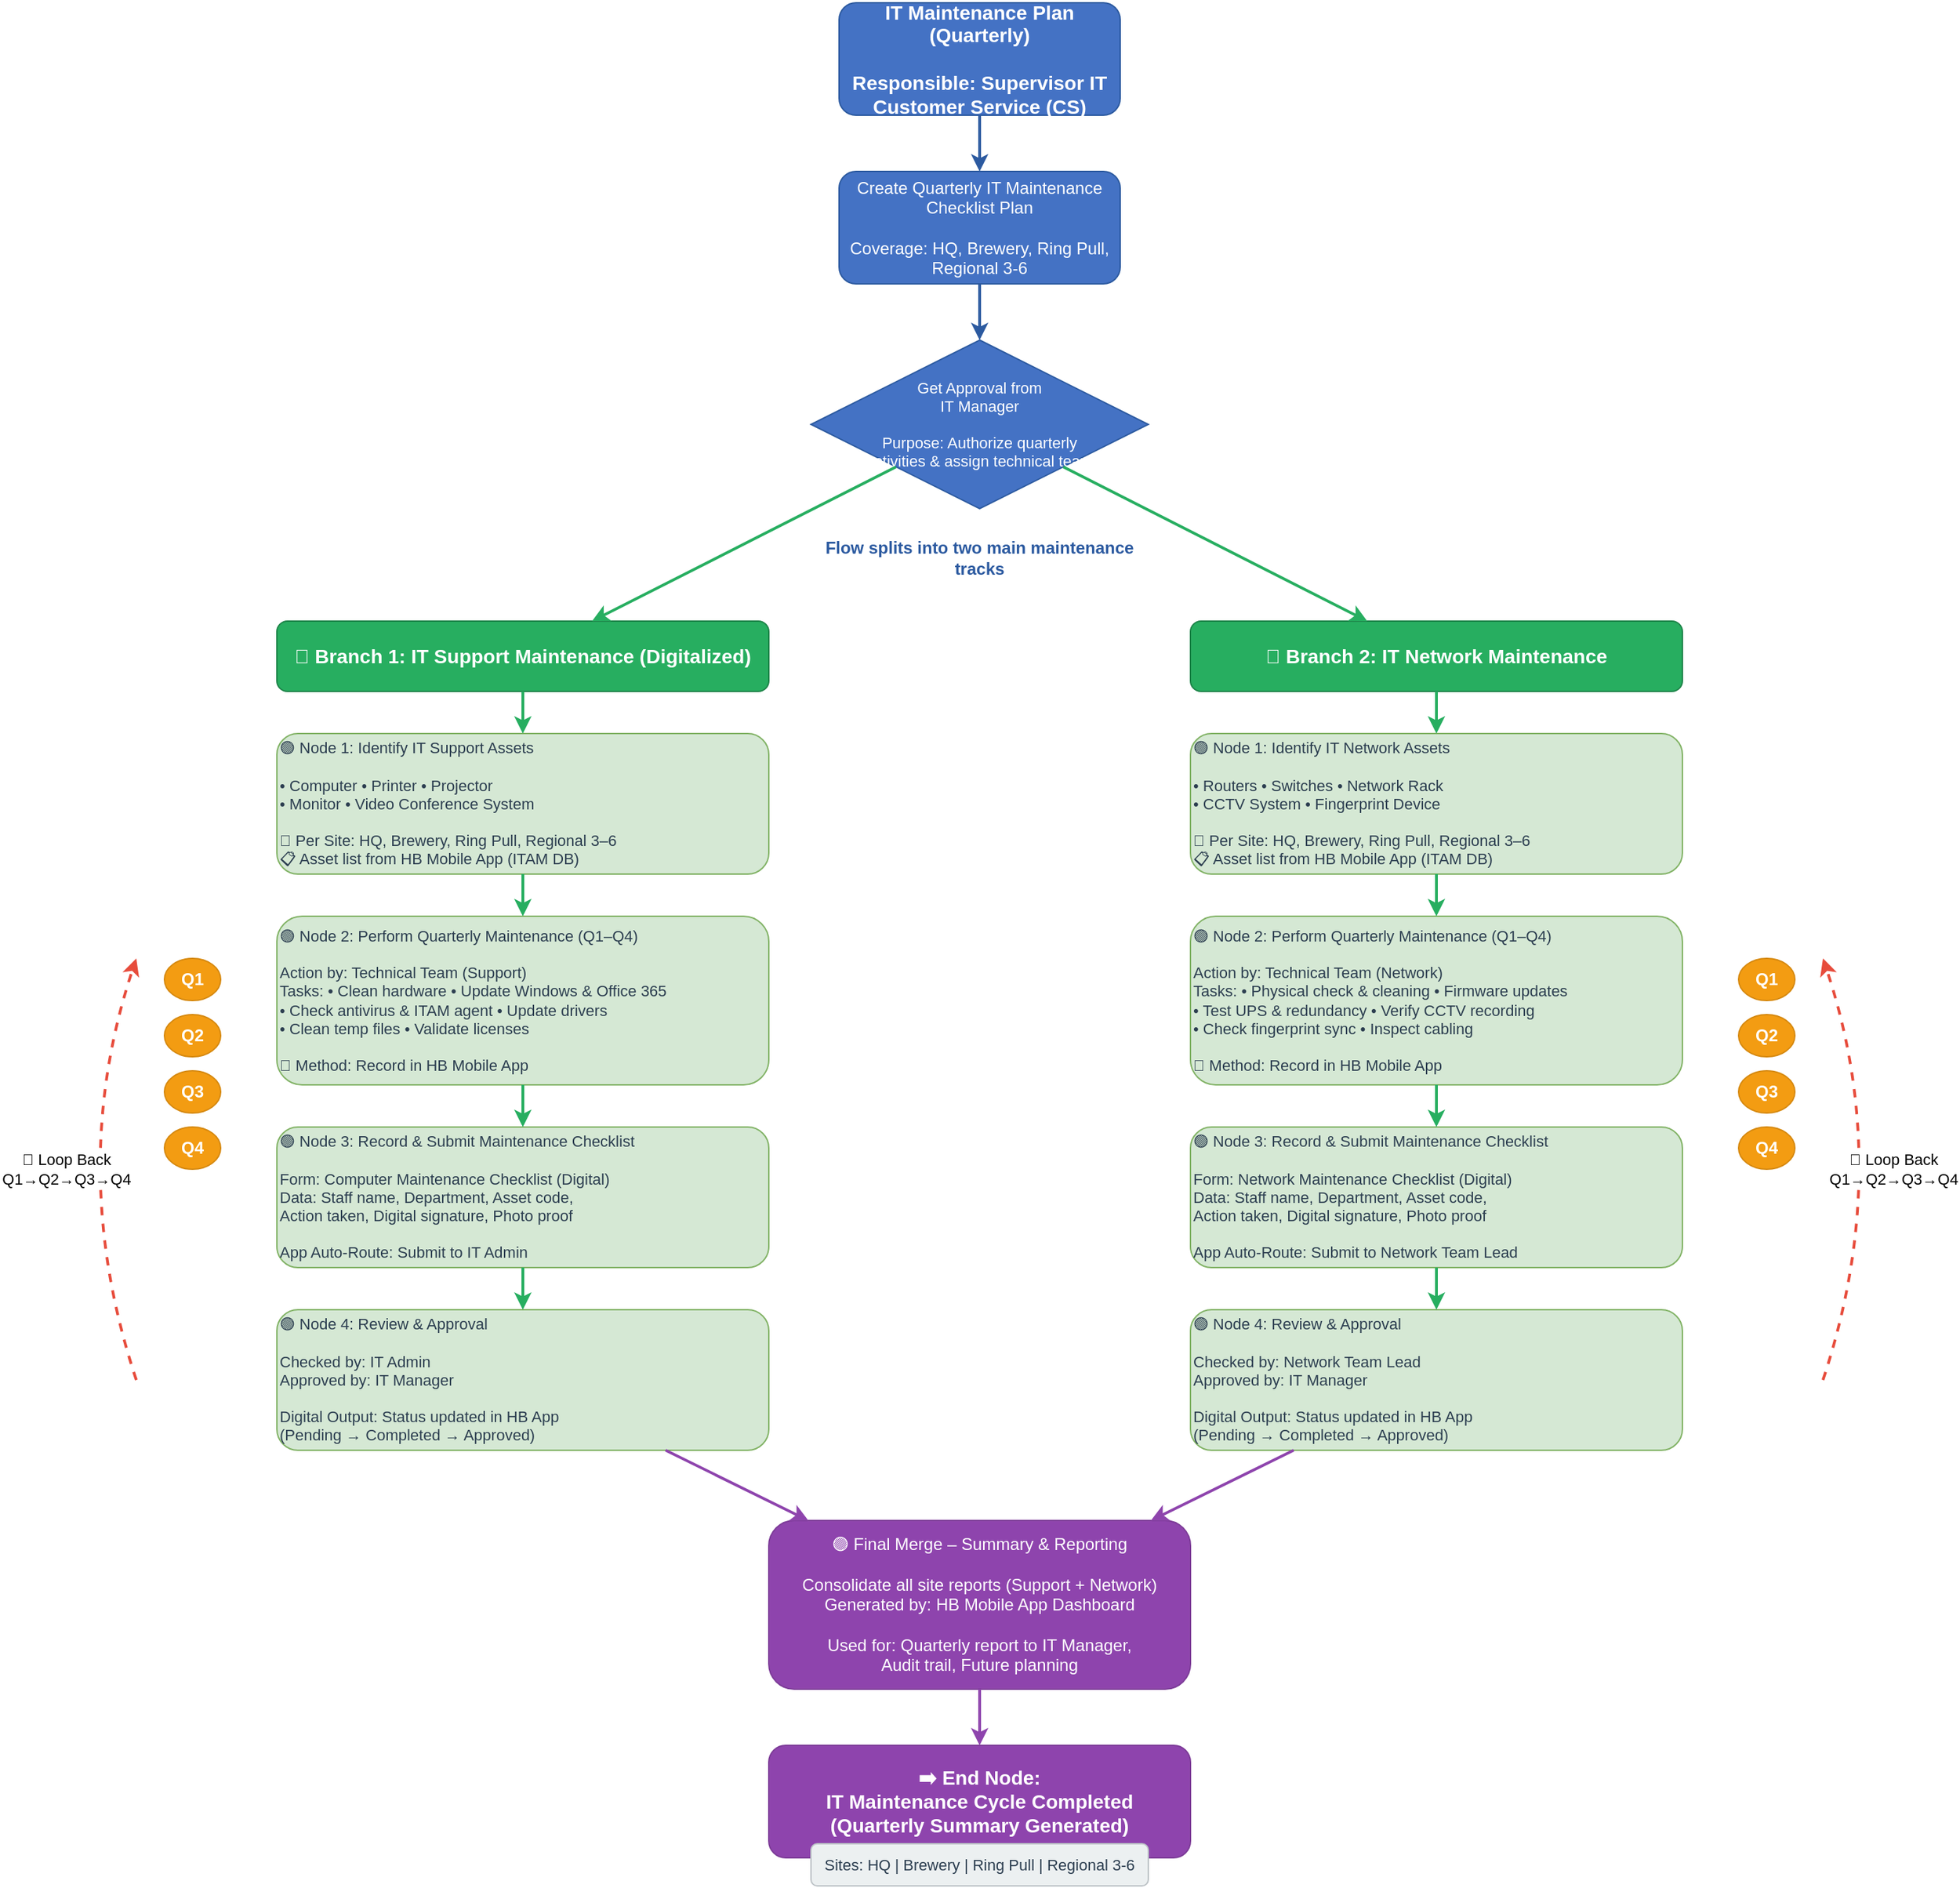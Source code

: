 <mxfile version="22.1.16" type="device">
  <diagram name="IT Maintenance Workflow" id="workflow">
    <mxGraphModel dx="1800" dy="1000" grid="1" gridSize="10" guides="1" tooltips="1" connect="1" arrows="1" fold="1" page="1" pageScale="1" pageWidth="1400" pageHeight="1000" math="0" shadow="0">
      <root>
        <mxCell id="0" />
        <mxCell id="1" parent="0" />
        
        <!-- Start Node -->
        <mxCell id="start" value="IT Maintenance Plan&#xa;(Quarterly)&#xa;&#xa;Responsible: Supervisor IT Customer Service (CS)" style="rounded=1;whiteSpace=wrap;html=1;fillColor=#4472C4;fontColor=#ffffff;strokeColor=#2c5aa0;fontSize=14;fontStyle=1;align=center;" vertex="1" parent="1">
          <mxGeometry x="600" y="40" width="200" height="80" as="geometry" />
        </mxCell>
        
        <!-- Create Plan -->
        <mxCell id="createPlan" value="Create Quarterly IT Maintenance&#xa;Checklist Plan&#xa;&#xa;Coverage: HQ, Brewery, Ring Pull,&#xa;Regional 3-6" style="rounded=1;whiteSpace=wrap;html=1;fillColor=#4472C4;fontColor=#ffffff;strokeColor=#2c5aa0;fontSize=12;align=center;" vertex="1" parent="1">
          <mxGeometry x="600" y="160" width="200" height="80" as="geometry" />
        </mxCell>
        
        <!-- Approval Decision -->
        <mxCell id="approval" value="Get Approval from&#xa;IT Manager&#xa;&#xa;Purpose: Authorize quarterly&#xa;activities &amp; assign technical team" style="rhombus;whiteSpace=wrap;html=1;fillColor=#4472C4;fontColor=#ffffff;strokeColor=#2c5aa0;fontSize=11;align=center;" vertex="1" parent="1">
          <mxGeometry x="580" y="280" width="240" height="120" as="geometry" />
        </mxCell>
        
        <!-- Split Arrow -->
        <mxCell id="splitText" value="Flow splits into two main maintenance tracks" style="text;html=1;strokeColor=none;fillColor=none;align=center;verticalAlign=middle;whiteSpace=wrap;rounded=0;fontSize=12;fontStyle=1;fontColor=#2c5aa0;" vertex="1" parent="1">
          <mxGeometry x="580" y="420" width="240" height="30" as="geometry" />
        </mxCell>
        
        <!-- Branch 1 Header -->
        <mxCell id="branch1Header" value="🔹 Branch 1: IT Support Maintenance (Digitalized)" style="rounded=1;whiteSpace=wrap;html=1;fillColor=#27ae60;fontColor=#ffffff;strokeColor=#1e8449;fontSize=14;fontStyle=1;align=center;" vertex="1" parent="1">
          <mxGeometry x="200" y="480" width="350" height="50" as="geometry" />
        </mxCell>
        
        <!-- Branch 2 Header -->
        <mxCell id="branch2Header" value="🔹 Branch 2: IT Network Maintenance" style="rounded=1;whiteSpace=wrap;html=1;fillColor=#27ae60;fontColor=#ffffff;strokeColor=#1e8449;fontSize=14;fontStyle=1;align=center;" vertex="1" parent="1">
          <mxGeometry x="850" y="480" width="350" height="50" as="geometry" />
        </mxCell>
        
        <!-- Branch 1 - Node 1 -->
        <mxCell id="b1n1" value="🟢 Node 1: Identify IT Support Assets&#xa;&#xa;• Computer • Printer • Projector&#xa;• Monitor • Video Conference System&#xa;&#xa;📍 Per Site: HQ, Brewery, Ring Pull, Regional 3–6&#xa;📋 Asset list from HB Mobile App (ITAM DB)" style="rounded=1;whiteSpace=wrap;html=1;fillColor=#d5e8d4;fontColor=#2c3e50;strokeColor=#82b366;fontSize=11;align=left;" vertex="1" parent="1">
          <mxGeometry x="200" y="560" width="350" height="100" as="geometry" />
        </mxCell>
        
        <!-- Branch 1 - Node 2 -->
        <mxCell id="b1n2" value="🟢 Node 2: Perform Quarterly Maintenance (Q1–Q4)&#xa;&#xa;Action by: Technical Team (Support)&#xa;Tasks: • Clean hardware • Update Windows &amp; Office 365&#xa;• Check antivirus &amp; ITAM agent • Update drivers&#xa;• Clean temp files • Validate licenses&#xa;&#xa;📲 Method: Record in HB Mobile App" style="rounded=1;whiteSpace=wrap;html=1;fillColor=#d5e8d4;fontColor=#2c3e50;strokeColor=#82b366;fontSize=11;align=left;" vertex="1" parent="1">
          <mxGeometry x="200" y="690" width="350" height="120" as="geometry" />
        </mxCell>
        
        <!-- Branch 1 - Node 3 -->
        <mxCell id="b1n3" value="🟢 Node 3: Record &amp; Submit Maintenance Checklist&#xa;&#xa;Form: Computer Maintenance Checklist (Digital)&#xa;Data: Staff name, Department, Asset code,&#xa;Action taken, Digital signature, Photo proof&#xa;&#xa;App Auto-Route: Submit to IT Admin" style="rounded=1;whiteSpace=wrap;html=1;fillColor=#d5e8d4;fontColor=#2c3e50;strokeColor=#82b366;fontSize=11;align=left;" vertex="1" parent="1">
          <mxGeometry x="200" y="840" width="350" height="100" as="geometry" />
        </mxCell>
        
        <!-- Branch 1 - Node 4 -->
        <mxCell id="b1n4" value="🟢 Node 4: Review &amp; Approval&#xa;&#xa;Checked by: IT Admin&#xa;Approved by: IT Manager&#xa;&#xa;Digital Output: Status updated in HB App&#xa;(Pending → Completed → Approved)" style="rounded=1;whiteSpace=wrap;html=1;fillColor=#d5e8d4;fontColor=#2c3e50;strokeColor=#82b366;fontSize=11;align=left;" vertex="1" parent="1">
          <mxGeometry x="200" y="970" width="350" height="100" as="geometry" />
        </mxCell>
        
        <!-- Branch 2 - Node 1 -->
        <mxCell id="b2n1" value="🟢 Node 1: Identify IT Network Assets&#xa;&#xa;• Routers • Switches • Network Rack&#xa;• CCTV System • Fingerprint Device&#xa;&#xa;📍 Per Site: HQ, Brewery, Ring Pull, Regional 3–6&#xa;📋 Asset list from HB Mobile App (ITAM DB)" style="rounded=1;whiteSpace=wrap;html=1;fillColor=#d5e8d4;fontColor=#2c3e50;strokeColor=#82b366;fontSize=11;align=left;" vertex="1" parent="1">
          <mxGeometry x="850" y="560" width="350" height="100" as="geometry" />
        </mxCell>
        
        <!-- Branch 2 - Node 2 -->
        <mxCell id="b2n2" value="🟢 Node 2: Perform Quarterly Maintenance (Q1–Q4)&#xa;&#xa;Action by: Technical Team (Network)&#xa;Tasks: • Physical check &amp; cleaning • Firmware updates&#xa;• Test UPS &amp; redundancy • Verify CCTV recording&#xa;• Check fingerprint sync • Inspect cabling&#xa;&#xa;📲 Method: Record in HB Mobile App" style="rounded=1;whiteSpace=wrap;html=1;fillColor=#d5e8d4;fontColor=#2c3e50;strokeColor=#82b366;fontSize=11;align=left;" vertex="1" parent="1">
          <mxGeometry x="850" y="690" width="350" height="120" as="geometry" />
        </mxCell>
        
        <!-- Branch 2 - Node 3 -->
        <mxCell id="b2n3" value="🟢 Node 3: Record &amp; Submit Maintenance Checklist&#xa;&#xa;Form: Network Maintenance Checklist (Digital)&#xa;Data: Staff name, Department, Asset code,&#xa;Action taken, Digital signature, Photo proof&#xa;&#xa;App Auto-Route: Submit to Network Team Lead" style="rounded=1;whiteSpace=wrap;html=1;fillColor=#d5e8d4;fontColor=#2c3e50;strokeColor=#82b366;fontSize=11;align=left;" vertex="1" parent="1">
          <mxGeometry x="850" y="840" width="350" height="100" as="geometry" />
        </mxCell>
        
        <!-- Branch 2 - Node 4 -->
        <mxCell id="b2n4" value="🟢 Node 4: Review &amp; Approval&#xa;&#xa;Checked by: Network Team Lead&#xa;Approved by: IT Manager&#xa;&#xa;Digital Output: Status updated in HB App&#xa;(Pending → Completed → Approved)" style="rounded=1;whiteSpace=wrap;html=1;fillColor=#d5e8d4;fontColor=#2c3e50;strokeColor=#82b366;fontSize=11;align=left;" vertex="1" parent="1">
          <mxGeometry x="850" y="970" width="350" height="100" as="geometry" />
        </mxCell>
        
        <!-- Quarterly Cycles -->
        <mxCell id="q1b1" value="Q1" style="ellipse;whiteSpace=wrap;html=1;fillColor=#f39c12;fontColor=#ffffff;strokeColor=#d68910;fontSize=12;fontStyle=1;" vertex="1" parent="1">
          <mxGeometry x="120" y="720" width="40" height="30" as="geometry" />
        </mxCell>
        <mxCell id="q2b1" value="Q2" style="ellipse;whiteSpace=wrap;html=1;fillColor=#f39c12;fontColor=#ffffff;strokeColor=#d68910;fontSize=12;fontStyle=1;" vertex="1" parent="1">
          <mxGeometry x="120" y="760" width="40" height="30" as="geometry" />
        </mxCell>
        <mxCell id="q3b1" value="Q3" style="ellipse;whiteSpace=wrap;html=1;fillColor=#f39c12;fontColor=#ffffff;strokeColor=#d68910;fontSize=12;fontStyle=1;" vertex="1" parent="1">
          <mxGeometry x="120" y="800" width="40" height="30" as="geometry" />
        </mxCell>
        <mxCell id="q4b1" value="Q4" style="ellipse;whiteSpace=wrap;html=1;fillColor=#f39c12;fontColor=#ffffff;strokeColor=#d68910;fontSize=12;fontStyle=1;" vertex="1" parent="1">
          <mxGeometry x="120" y="840" width="40" height="30" as="geometry" />
        </mxCell>
        
        <mxCell id="q1b2" value="Q1" style="ellipse;whiteSpace=wrap;html=1;fillColor=#f39c12;fontColor=#ffffff;strokeColor=#d68910;fontSize=12;fontStyle=1;" vertex="1" parent="1">
          <mxGeometry x="1240" y="720" width="40" height="30" as="geometry" />
        </mxCell>
        <mxCell id="q2b2" value="Q2" style="ellipse;whiteSpace=wrap;html=1;fillColor=#f39c12;fontColor=#ffffff;strokeColor=#d68910;fontSize=12;fontStyle=1;" vertex="1" parent="1">
          <mxGeometry x="1240" y="760" width="40" height="30" as="geometry" />
        </mxCell>
        <mxCell id="q3b2" value="Q3" style="ellipse;whiteSpace=wrap;html=1;fillColor=#f39c12;fontColor=#ffffff;strokeColor=#d68910;fontSize=12;fontStyle=1;" vertex="1" parent="1">
          <mxGeometry x="1240" y="800" width="40" height="30" as="geometry" />
        </mxCell>
        <mxCell id="q4b2" value="Q4" style="ellipse;whiteSpace=wrap;html=1;fillColor=#f39c12;fontColor=#ffffff;strokeColor=#d68910;fontSize=12;fontStyle=1;" vertex="1" parent="1">
          <mxGeometry x="1240" y="840" width="40" height="30" as="geometry" />
        </mxCell>
        
        <!-- Final Merge -->
        <mxCell id="merge" value="🟣 Final Merge – Summary &amp; Reporting&#xa;&#xa;Consolidate all site reports (Support + Network)&#xa;Generated by: HB Mobile App Dashboard&#xa;&#xa;Used for: Quarterly report to IT Manager,&#xa;Audit trail, Future planning" style="rounded=1;whiteSpace=wrap;html=1;fillColor=#8e44ad;fontColor=#ffffff;strokeColor=#7d3c98;fontSize=12;align=center;" vertex="1" parent="1">
          <mxGeometry x="550" y="1120" width="300" height="120" as="geometry" />
        </mxCell>
        
        <!-- End Node -->
        <mxCell id="end" value="➡️ End Node:&#xa;IT Maintenance Cycle Completed&#xa;(Quarterly Summary Generated)" style="rounded=1;whiteSpace=wrap;html=1;fillColor=#8e44ad;fontColor=#ffffff;strokeColor=#7d3c98;fontSize=14;fontStyle=1;align=center;" vertex="1" parent="1">
          <mxGeometry x="550" y="1280" width="300" height="80" as="geometry" />
        </mxCell>
        
        <!-- Loop Back Arrows -->
        <mxCell id="loopB1" value="🔁 Loop Back&#xa;Q1→Q2→Q3→Q4" style="curved=1;endArrow=classic;html=1;rounded=0;strokeWidth=2;strokeColor=#e74c3c;dashed=1;" edge="1" parent="1">
          <mxGeometry width="50" height="50" relative="1" as="geometry">
            <mxPoint x="100" y="1020" as="sourcePoint" />
            <mxPoint x="100" y="720" as="targetPoint" />
            <Array as="points">
              <mxPoint x="50" y="870" />
            </Array>
          </mxGeometry>
        </mxCell>
        
        <mxCell id="loopB2" value="🔁 Loop Back&#xa;Q1→Q2→Q3→Q4" style="curved=1;endArrow=classic;html=1;rounded=0;strokeWidth=2;strokeColor=#e74c3c;dashed=1;" edge="1" parent="1">
          <mxGeometry width="50" height="50" relative="1" as="geometry">
            <mxPoint x="1300" y="1020" as="sourcePoint" />
            <mxPoint x="1300" y="720" as="targetPoint" />
            <Array as="points">
              <mxPoint x="1350" y="870" />
            </Array>
          </mxGeometry>
        </mxCell>
        
        <!-- Site Labels -->
        <mxCell id="sites" value="Sites: HQ | Brewery | Ring Pull | Regional 3-6" style="text;html=1;strokeColor=#bdc3c7;fillColor=#ecf0f1;align=center;verticalAlign=middle;whiteSpace=wrap;rounded=1;fontSize=11;fontColor=#2c3e50;" vertex="1" parent="1">
          <mxGeometry x="580" y="1350" width="240" height="30" as="geometry" />
        </mxCell>
        
        <!-- Main Flow Arrows -->
        <mxCell id="arrow1" value="" style="endArrow=classic;html=1;rounded=0;strokeWidth=2;strokeColor=#2c5aa0;" edge="1" parent="1" source="start" target="createPlan">
          <mxGeometry width="50" height="50" relative="1" as="geometry">
            <mxPoint x="700" y="120" as="sourcePoint" />
            <mxPoint x="700" y="160" as="targetPoint" />
          </mxGeometry>
        </mxCell>
        
        <mxCell id="arrow2" value="" style="endArrow=classic;html=1;rounded=0;strokeWidth=2;strokeColor=#2c5aa0;" edge="1" parent="1" source="createPlan" target="approval">
          <mxGeometry width="50" height="50" relative="1" as="geometry">
            <mxPoint x="700" y="240" as="sourcePoint" />
            <mxPoint x="700" y="280" as="targetPoint" />
          </mxGeometry>
        </mxCell>
        
        <mxCell id="arrow3" value="" style="endArrow=classic;html=1;rounded=0;strokeWidth=2;strokeColor=#27ae60;" edge="1" parent="1" source="approval" target="branch1Header">
          <mxGeometry width="50" height="50" relative="1" as="geometry">
            <mxPoint x="620" y="400" as="sourcePoint" />
            <mxPoint x="375" y="480" as="targetPoint" />
          </mxGeometry>
        </mxCell>
        
        <mxCell id="arrow4" value="" style="endArrow=classic;html=1;rounded=0;strokeWidth=2;strokeColor=#27ae60;" edge="1" parent="1" source="approval" target="branch2Header">
          <mxGeometry width="50" height="50" relative="1" as="geometry">
            <mxPoint x="780" y="400" as="sourcePoint" />
            <mxPoint x="1025" y="480" as="targetPoint" />
          </mxGeometry>
        </mxCell>
        
        <!-- Branch 1 Flow -->
        <mxCell id="b1arrow1" value="" style="endArrow=classic;html=1;rounded=0;strokeWidth=2;strokeColor=#27ae60;" edge="1" parent="1" source="branch1Header" target="b1n1">
          <mxGeometry width="50" height="50" relative="1" as="geometry">
            <mxPoint x="375" y="530" as="sourcePoint" />
            <mxPoint x="375" y="560" as="targetPoint" />
          </mxGeometry>
        </mxCell>
        
        <mxCell id="b1arrow2" value="" style="endArrow=classic;html=1;rounded=0;strokeWidth=2;strokeColor=#27ae60;" edge="1" parent="1" source="b1n1" target="b1n2">
          <mxGeometry width="50" height="50" relative="1" as="geometry">
            <mxPoint x="375" y="660" as="sourcePoint" />
            <mxPoint x="375" y="690" as="targetPoint" />
          </mxGeometry>
        </mxCell>
        
        <mxCell id="b1arrow3" value="" style="endArrow=classic;html=1;rounded=0;strokeWidth=2;strokeColor=#27ae60;" edge="1" parent="1" source="b1n2" target="b1n3">
          <mxGeometry width="50" height="50" relative="1" as="geometry">
            <mxPoint x="375" y="810" as="sourcePoint" />
            <mxPoint x="375" y="840" as="targetPoint" />
          </mxGeometry>
        </mxCell>
        
        <mxCell id="b1arrow4" value="" style="endArrow=classic;html=1;rounded=0;strokeWidth=2;strokeColor=#27ae60;" edge="1" parent="1" source="b1n3" target="b1n4">
          <mxGeometry width="50" height="50" relative="1" as="geometry">
            <mxPoint x="375" y="940" as="sourcePoint" />
            <mxPoint x="375" y="970" as="targetPoint" />
          </mxGeometry>
        </mxCell>
        
        <!-- Branch 2 Flow -->
        <mxCell id="b2arrow1" value="" style="endArrow=classic;html=1;rounded=0;strokeWidth=2;strokeColor=#27ae60;" edge="1" parent="1" source="branch2Header" target="b2n1">
          <mxGeometry width="50" height="50" relative="1" as="geometry">
            <mxPoint x="1025" y="530" as="sourcePoint" />
            <mxPoint x="1025" y="560" as="targetPoint" />
          </mxGeometry>
        </mxCell>
        
        <mxCell id="b2arrow2" value="" style="endArrow=classic;html=1;rounded=0;strokeWidth=2;strokeColor=#27ae60;" edge="1" parent="1" source="b2n1" target="b2n2">
          <mxGeometry width="50" height="50" relative="1" as="geometry">
            <mxPoint x="1025" y="660" as="sourcePoint" />
            <mxPoint x="1025" y="690" as="targetPoint" />
          </mxGeometry>
        </mxCell>
        
        <mxCell id="b2arrow3" value="" style="endArrow=classic;html=1;rounded=0;strokeWidth=2;strokeColor=#27ae60;" edge="1" parent="1" source="b2n2" target="b2n3">
          <mxGeometry width="50" height="50" relative="1" as="geometry">
            <mxPoint x="1025" y="810" as="sourcePoint" />
            <mxPoint x="1025" y="840" as="targetPoint" />
          </mxGeometry>
        </mxCell>
        
        <mxCell id="b2arrow4" value="" style="endArrow=classic;html=1;rounded=0;strokeWidth=2;strokeColor=#27ae60;" edge="1" parent="1" source="b2n3" target="b2n4">
          <mxGeometry width="50" height="50" relative="1" as="geometry">
            <mxPoint x="1025" y="940" as="sourcePoint" />
            <mxPoint x="1025" y="970" as="targetPoint" />
          </mxGeometry>
        </mxCell>
        
        <!-- Merge Arrows -->
        <mxCell id="mergeArrow1" value="" style="endArrow=classic;html=1;rounded=0;strokeWidth=2;strokeColor=#8e44ad;" edge="1" parent="1" source="b1n4" target="merge">
          <mxGeometry width="50" height="50" relative="1" as="geometry">
            <mxPoint x="375" y="1070" as="sourcePoint" />
            <mxPoint x="600" y="1120" as="targetPoint" />
          </mxGeometry>
        </mxCell>
        
        <mxCell id="mergeArrow2" value="" style="endArrow=classic;html=1;rounded=0;strokeWidth=2;strokeColor=#8e44ad;" edge="1" parent="1" source="b2n4" target="merge">
          <mxGeometry width="50" height="50" relative="1" as="geometry">
            <mxPoint x="1025" y="1070" as="sourcePoint" />
            <mxPoint x="800" y="1120" as="targetPoint" />
          </mxGeometry>
        </mxCell>
        
        <mxCell id="finalArrow" value="" style="endArrow=classic;html=1;rounded=0;strokeWidth=2;strokeColor=#8e44ad;" edge="1" parent="1" source="merge" target="end">
          <mxGeometry width="50" height="50" relative="1" as="geometry">
            <mxPoint x="700" y="1240" as="sourcePoint" />
            <mxPoint x="700" y="1280" as="targetPoint" />
          </mxGeometry>
        </mxCell>
        
      </root>
    </mxGraphModel>
  </diagram>
</mxfile>